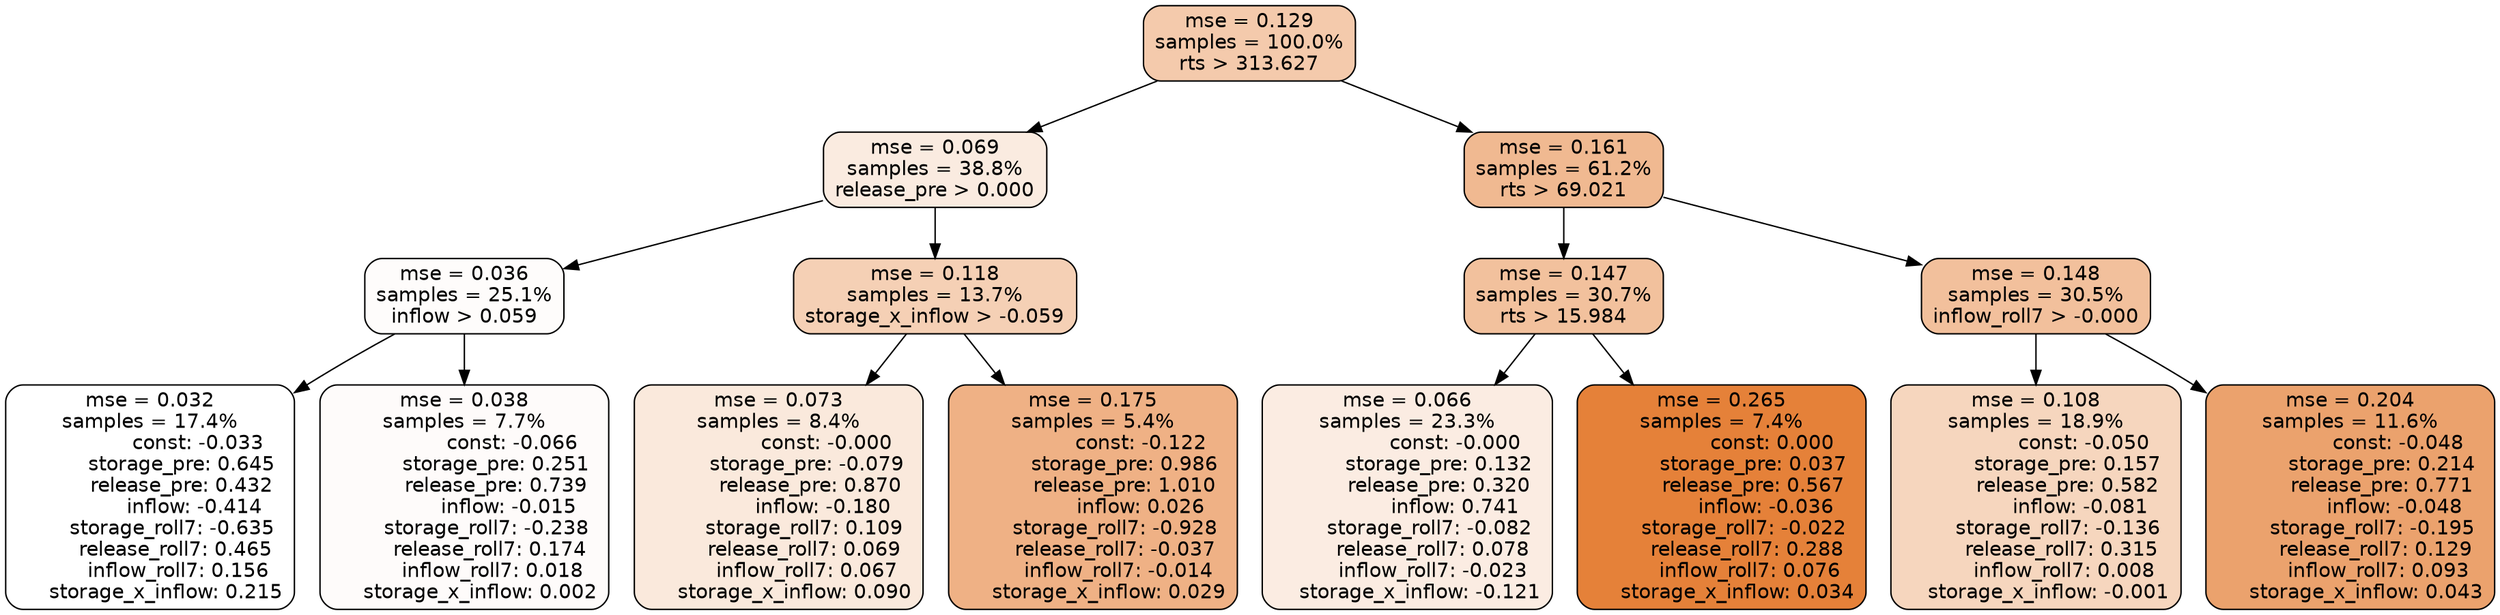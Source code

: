 digraph tree {
node [shape=rectangle, style="filled, rounded", color="black", fontname=helvetica] ;
edge [fontname=helvetica] ;
	"0" [label="mse = 0.129
samples = 100.0%
rts > 313.627", fillcolor="#f4caac"]
	"8" [label="mse = 0.069
samples = 38.8%
release_pre > 0.000", fillcolor="#faebe0"]
	"1" [label="mse = 0.161
samples = 61.2%
rts > 69.021", fillcolor="#f0b991"]
	"9" [label="mse = 0.036
samples = 25.1%
inflow > 0.059", fillcolor="#fefcfb"]
	"12" [label="mse = 0.118
samples = 13.7%
storage_x_inflow > -0.059", fillcolor="#f5d0b5"]
	"2" [label="mse = 0.147
samples = 30.7%
rts > 15.984", fillcolor="#f2c19d"]
	"5" [label="mse = 0.148
samples = 30.5%
inflow_roll7 > -0.000", fillcolor="#f2c09c"]
	"10" [label="mse = 0.032
samples = 17.4%
               const: -0.033
          storage_pre: 0.645
          release_pre: 0.432
              inflow: -0.414
       storage_roll7: -0.635
        release_roll7: 0.465
         inflow_roll7: 0.156
     storage_x_inflow: 0.215", fillcolor="#ffffff"]
	"11" [label="mse = 0.038
samples = 7.7%
               const: -0.066
          storage_pre: 0.251
          release_pre: 0.739
              inflow: -0.015
       storage_roll7: -0.238
        release_roll7: 0.174
         inflow_roll7: 0.018
     storage_x_inflow: 0.002", fillcolor="#fefbfa"]
	"13" [label="mse = 0.073
samples = 8.4%
               const: -0.000
         storage_pre: -0.079
          release_pre: 0.870
              inflow: -0.180
        storage_roll7: 0.109
        release_roll7: 0.069
         inflow_roll7: 0.067
     storage_x_inflow: 0.090", fillcolor="#fae9dc"]
	"14" [label="mse = 0.175
samples = 5.4%
               const: -0.122
          storage_pre: 0.986
          release_pre: 1.010
               inflow: 0.026
       storage_roll7: -0.928
       release_roll7: -0.037
        inflow_roll7: -0.014
     storage_x_inflow: 0.029", fillcolor="#efb185"]
	"3" [label="mse = 0.066
samples = 23.3%
               const: -0.000
          storage_pre: 0.132
          release_pre: 0.320
               inflow: 0.741
       storage_roll7: -0.082
        release_roll7: 0.078
        inflow_roll7: -0.023
    storage_x_inflow: -0.121", fillcolor="#fbece2"]
	"4" [label="mse = 0.265
samples = 7.4%
                const: 0.000
          storage_pre: 0.037
          release_pre: 0.567
              inflow: -0.036
       storage_roll7: -0.022
        release_roll7: 0.288
         inflow_roll7: 0.076
     storage_x_inflow: 0.034", fillcolor="#e58139"]
	"6" [label="mse = 0.108
samples = 18.9%
               const: -0.050
          storage_pre: 0.157
          release_pre: 0.582
              inflow: -0.081
       storage_roll7: -0.136
        release_roll7: 0.315
         inflow_roll7: 0.008
    storage_x_inflow: -0.001", fillcolor="#f6d6be"]
	"7" [label="mse = 0.204
samples = 11.6%
               const: -0.048
          storage_pre: 0.214
          release_pre: 0.771
              inflow: -0.048
       storage_roll7: -0.195
        release_roll7: 0.129
         inflow_roll7: 0.093
     storage_x_inflow: 0.043", fillcolor="#eba26d"]

	"0" -> "1"
	"0" -> "8"
	"8" -> "9"
	"8" -> "12"
	"1" -> "2"
	"1" -> "5"
	"9" -> "10"
	"9" -> "11"
	"12" -> "13"
	"12" -> "14"
	"2" -> "3"
	"2" -> "4"
	"5" -> "6"
	"5" -> "7"
}